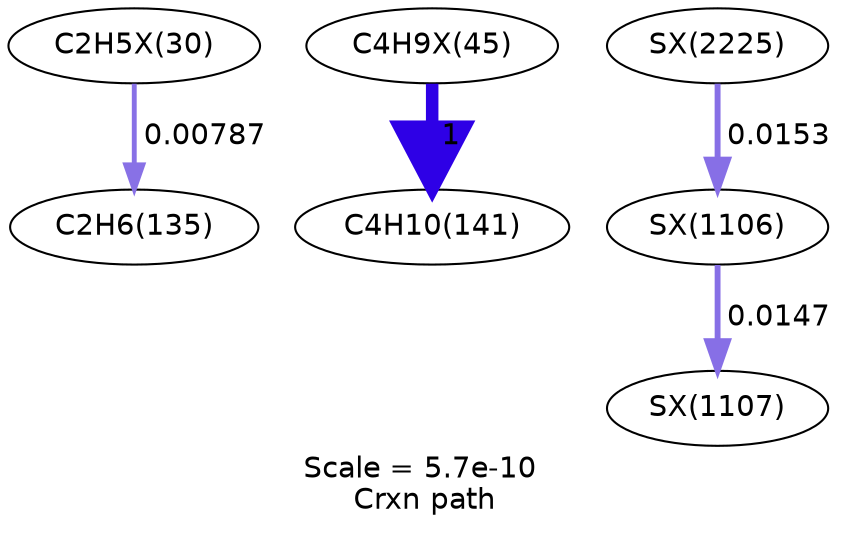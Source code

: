 digraph reaction_paths {
center=1;
s47 -> s12[fontname="Helvetica", style="setlinewidth(2.34)", arrowsize=1.17, color="0.7, 0.508, 0.9"
, label=" 0.00787"];
s56 -> s15[fontname="Helvetica", style="setlinewidth(6)", arrowsize=3, color="0.7, 1.5, 0.9"
, label=" 1"];
s117 -> s118[fontname="Helvetica", style="setlinewidth(2.81)", arrowsize=1.41, color="0.7, 0.515, 0.9"
, label=" 0.0147"];
s136 -> s117[fontname="Helvetica", style="setlinewidth(2.84)", arrowsize=1.42, color="0.7, 0.515, 0.9"
, label=" 0.0153"];
s12 [ fontname="Helvetica", label="C2H6(135)"];
s15 [ fontname="Helvetica", label="C4H10(141)"];
s47 [ fontname="Helvetica", label="C2H5X(30)"];
s56 [ fontname="Helvetica", label="C4H9X(45)"];
s117 [ fontname="Helvetica", label="SX(1106)"];
s118 [ fontname="Helvetica", label="SX(1107)"];
s136 [ fontname="Helvetica", label="SX(2225)"];
 label = "Scale = 5.7e-10\l Crxn path";
 fontname = "Helvetica";
}
